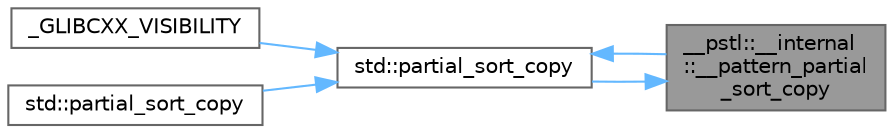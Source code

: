 digraph "__pstl::__internal::__pattern_partial_sort_copy"
{
 // LATEX_PDF_SIZE
  bgcolor="transparent";
  edge [fontname=Helvetica,fontsize=10,labelfontname=Helvetica,labelfontsize=10];
  node [fontname=Helvetica,fontsize=10,shape=box,height=0.2,width=0.4];
  rankdir="RL";
  Node1 [id="Node000001",label="__pstl::__internal\l::__pattern_partial\l_sort_copy",height=0.2,width=0.4,color="gray40", fillcolor="grey60", style="filled", fontcolor="black",tooltip=" "];
  Node1 -> Node2 [id="edge5_Node000001_Node000002",dir="back",color="steelblue1",style="solid",tooltip=" "];
  Node2 [id="Node000002",label="std::partial_sort_copy",height=0.2,width=0.4,color="grey40", fillcolor="white", style="filled",URL="$namespacestd.html#aede1625926fee2cb08e34aed9a057213",tooltip=" "];
  Node2 -> Node1 [id="edge6_Node000002_Node000001",dir="back",color="steelblue1",style="solid",tooltip=" "];
  Node2 -> Node3 [id="edge7_Node000002_Node000003",dir="back",color="steelblue1",style="solid",tooltip=" "];
  Node3 [id="Node000003",label="_GLIBCXX_VISIBILITY",height=0.2,width=0.4,color="grey40", fillcolor="white", style="filled",URL="$group__sorting__algorithms.html#ga544d74b2d5d0dd2197f5fd6f02691de0",tooltip=" "];
  Node2 -> Node4 [id="edge8_Node000002_Node000004",dir="back",color="steelblue1",style="solid",tooltip=" "];
  Node4 [id="Node000004",label="std::partial_sort_copy",height=0.2,width=0.4,color="grey40", fillcolor="white", style="filled",URL="$namespacestd.html#aeb7f6e67afcfda133325f05b62ff07df",tooltip=" "];
}
